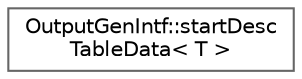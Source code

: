 digraph "Graphical Class Hierarchy"
{
 // INTERACTIVE_SVG=YES
 // LATEX_PDF_SIZE
  bgcolor="transparent";
  edge [fontname=Helvetica,fontsize=10,labelfontname=Helvetica,labelfontsize=10];
  node [fontname=Helvetica,fontsize=10,shape=box,height=0.2,width=0.4];
  rankdir="LR";
  Node0 [label="OutputGenIntf::startDesc\lTableData\< T \>",height=0.2,width=0.4,color="grey40", fillcolor="white", style="filled",URL="$dc/d8c/struct_output_gen_intf_1_1start_desc_table_data.html",tooltip=" "];
}
